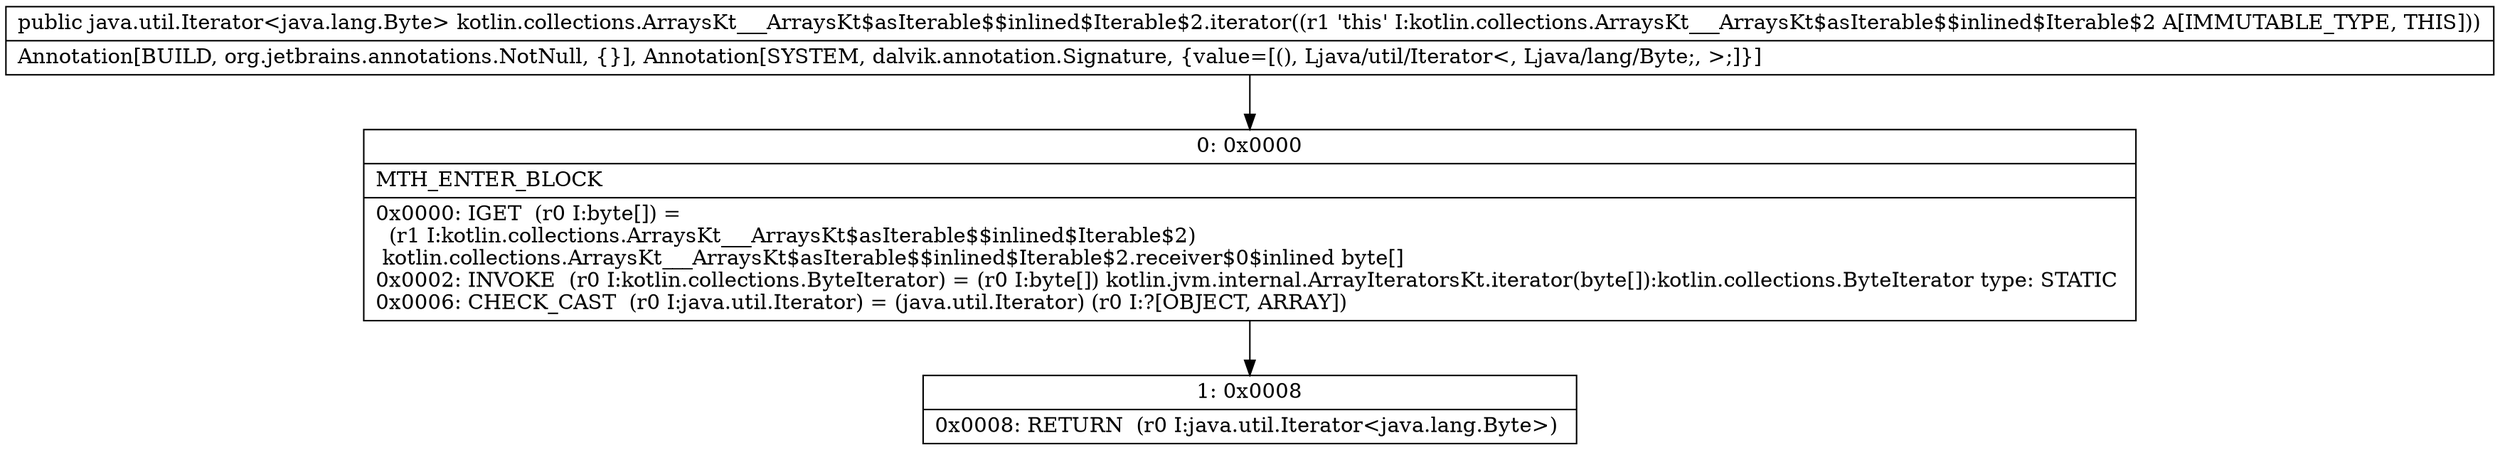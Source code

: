 digraph "CFG forkotlin.collections.ArraysKt___ArraysKt$asIterable$$inlined$Iterable$2.iterator()Ljava\/util\/Iterator;" {
Node_0 [shape=record,label="{0\:\ 0x0000|MTH_ENTER_BLOCK\l|0x0000: IGET  (r0 I:byte[]) = \l  (r1 I:kotlin.collections.ArraysKt___ArraysKt$asIterable$$inlined$Iterable$2)\l kotlin.collections.ArraysKt___ArraysKt$asIterable$$inlined$Iterable$2.receiver$0$inlined byte[] \l0x0002: INVOKE  (r0 I:kotlin.collections.ByteIterator) = (r0 I:byte[]) kotlin.jvm.internal.ArrayIteratorsKt.iterator(byte[]):kotlin.collections.ByteIterator type: STATIC \l0x0006: CHECK_CAST  (r0 I:java.util.Iterator) = (java.util.Iterator) (r0 I:?[OBJECT, ARRAY]) \l}"];
Node_1 [shape=record,label="{1\:\ 0x0008|0x0008: RETURN  (r0 I:java.util.Iterator\<java.lang.Byte\>) \l}"];
MethodNode[shape=record,label="{public java.util.Iterator\<java.lang.Byte\> kotlin.collections.ArraysKt___ArraysKt$asIterable$$inlined$Iterable$2.iterator((r1 'this' I:kotlin.collections.ArraysKt___ArraysKt$asIterable$$inlined$Iterable$2 A[IMMUTABLE_TYPE, THIS]))  | Annotation[BUILD, org.jetbrains.annotations.NotNull, \{\}], Annotation[SYSTEM, dalvik.annotation.Signature, \{value=[(), Ljava\/util\/Iterator\<, Ljava\/lang\/Byte;, \>;]\}]\l}"];
MethodNode -> Node_0;
Node_0 -> Node_1;
}

